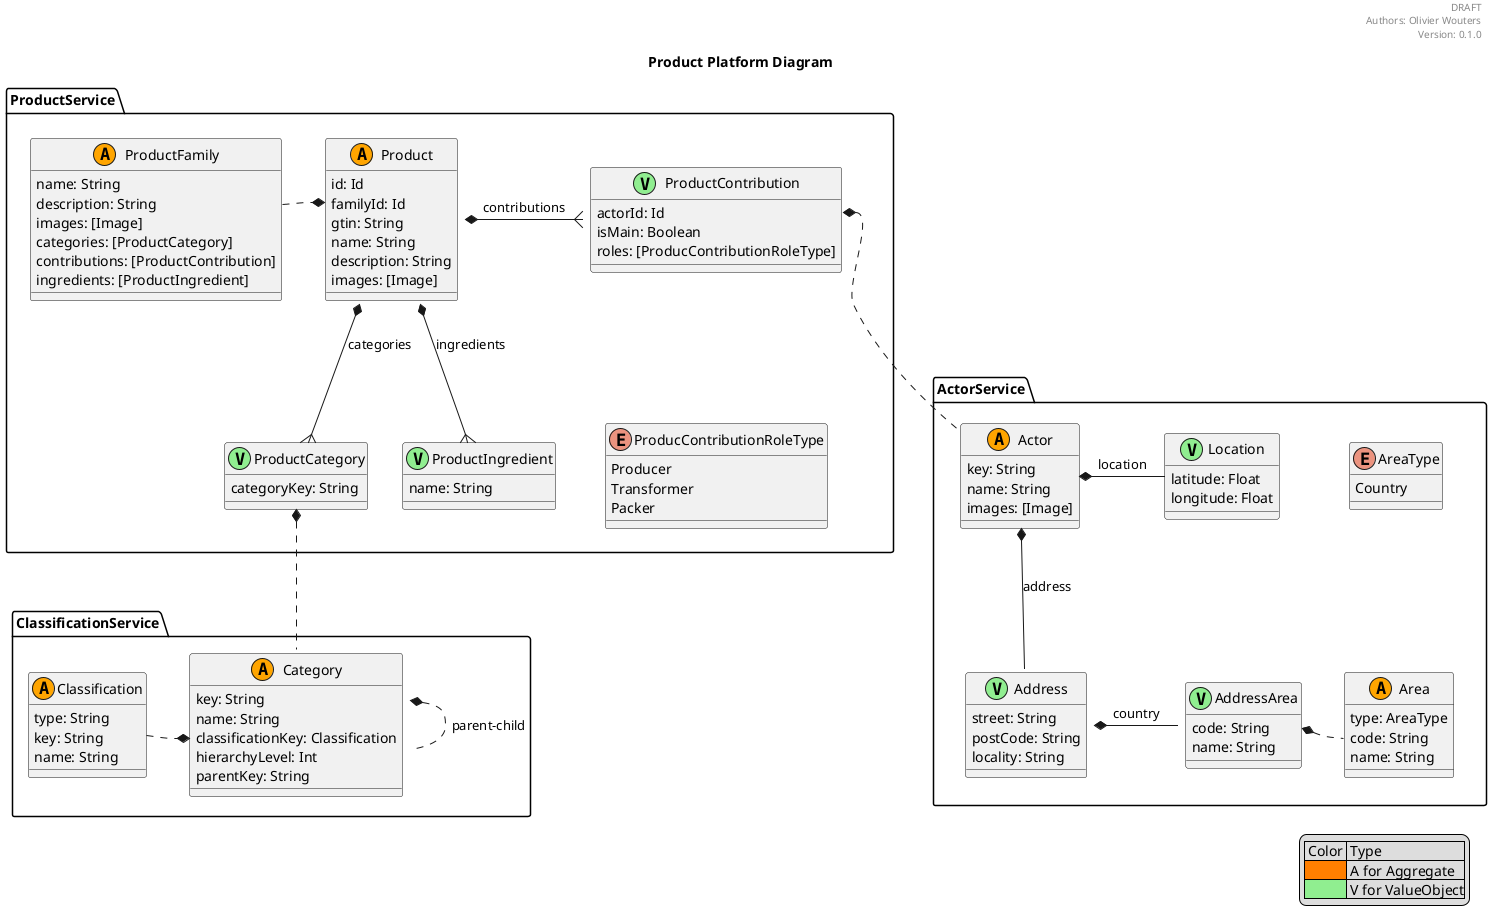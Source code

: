 @startuml

header
DRAFT
Authors: Olivier Wouters
Version: 0.1.0
endheader

legend right
    | Color | Type |
    |<#ff7f00>| A for Aggregate|
    |<#90ee90>| V for ValueObject|
endlegend

title Product Platform Diagram

package ProductService {

  class Product << (A,orange) >> {
    id: Id
    familyId: Id
    gtin: String
    name: String
    description: String
    images: [Image]
  }
  
  Product *-right-{ ProductContribution : contributions
  Product *-down-{ ProductCategory :  categories
  Product::familyId *.left. ProductFamily
  Product *--{ ProductIngredient : ingredients
  
  class ProductContribution << (V,lightgreen) >> {
      actorId: Id
      isMain: Boolean
      roles: [ProducContributionRoleType]
  }
  
  ProductContribution -down[hidden]- ProducContributionRoleType
  
  enum ProducContributionRoleType {
    Producer
    Transformer
    Packer
  }
  
  class ProductCategory << (V,lightgreen) >> {
    categoryKey: String
  }
  
  class ProductIngredient << (V,lightgreen) >> {
      name: String
  }
  
  class ProductFamily << (A,orange) >> {
    name: String
    description: String
    images: [Image]
    categories: [ProductCategory]
    contributions: [ProductContribution]
    ingredients: [ProductIngredient]
  }
}

ProductService -right[hidden]- ActorService

package ActorService {

  ProductContribution::actorId *.. Actor

  class Actor << (A,orange) >> {
    key: String
    name: String
    images: [Image]
  }
  
  Actor *-down- Address : address
  Actor *-right- Location : location
  
  class Address << (V,lightgreen) >> {
    street: String
    postCode: String
    locality: String
  }
  
  Address::country *-right- AddressArea : country
  
  class AddressArea << (V,lightgreen) >> {
    code: String
    name: String
  }
  
  AddressArea::code *.right. Area
  
  class Area << (A,orange) >> {
    type: AreaType
    code: String
    name: String
  }
  
  Area .up[hidden]. AreaType
  
  enum AreaType {
      Country
  }
  
  class Location << (V,lightgreen) >> {
      latitude: Float
      longitude: Float
  }

}


package ClassificationService {

  ProductCategory *.down. Category
  
  class Classification << (A,orange) >> {
    type: String
    key: String
    name: String
  }
  
  Category::classificationKey *.left. Classification
  Category *.right. Category : parent-child
  
  class Category << (A,orange) >> {
    key: String
    name: String
    classificationKey: Classification
    hierarchyLevel: Int
    parentKey: String
  }
}

@enduml

